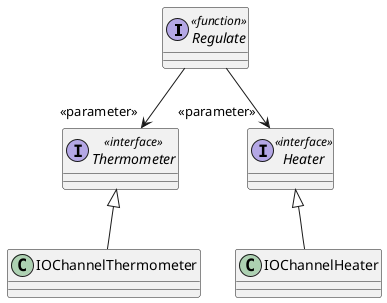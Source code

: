 @startuml Figure 11-5
interface Regulate <<function>>

interface Thermometer <<interface>>
interface Heater <<interface>>

class IOChannelThermometer 
class IOChannelHeater

Regulate -d-> "<<parameter>>" Thermometer
Regulate -d-> "<<parameter>>" Heater
Heater <|-d- IOChannelHeater
Thermometer <|-d- IOChannelThermometer
@enduml